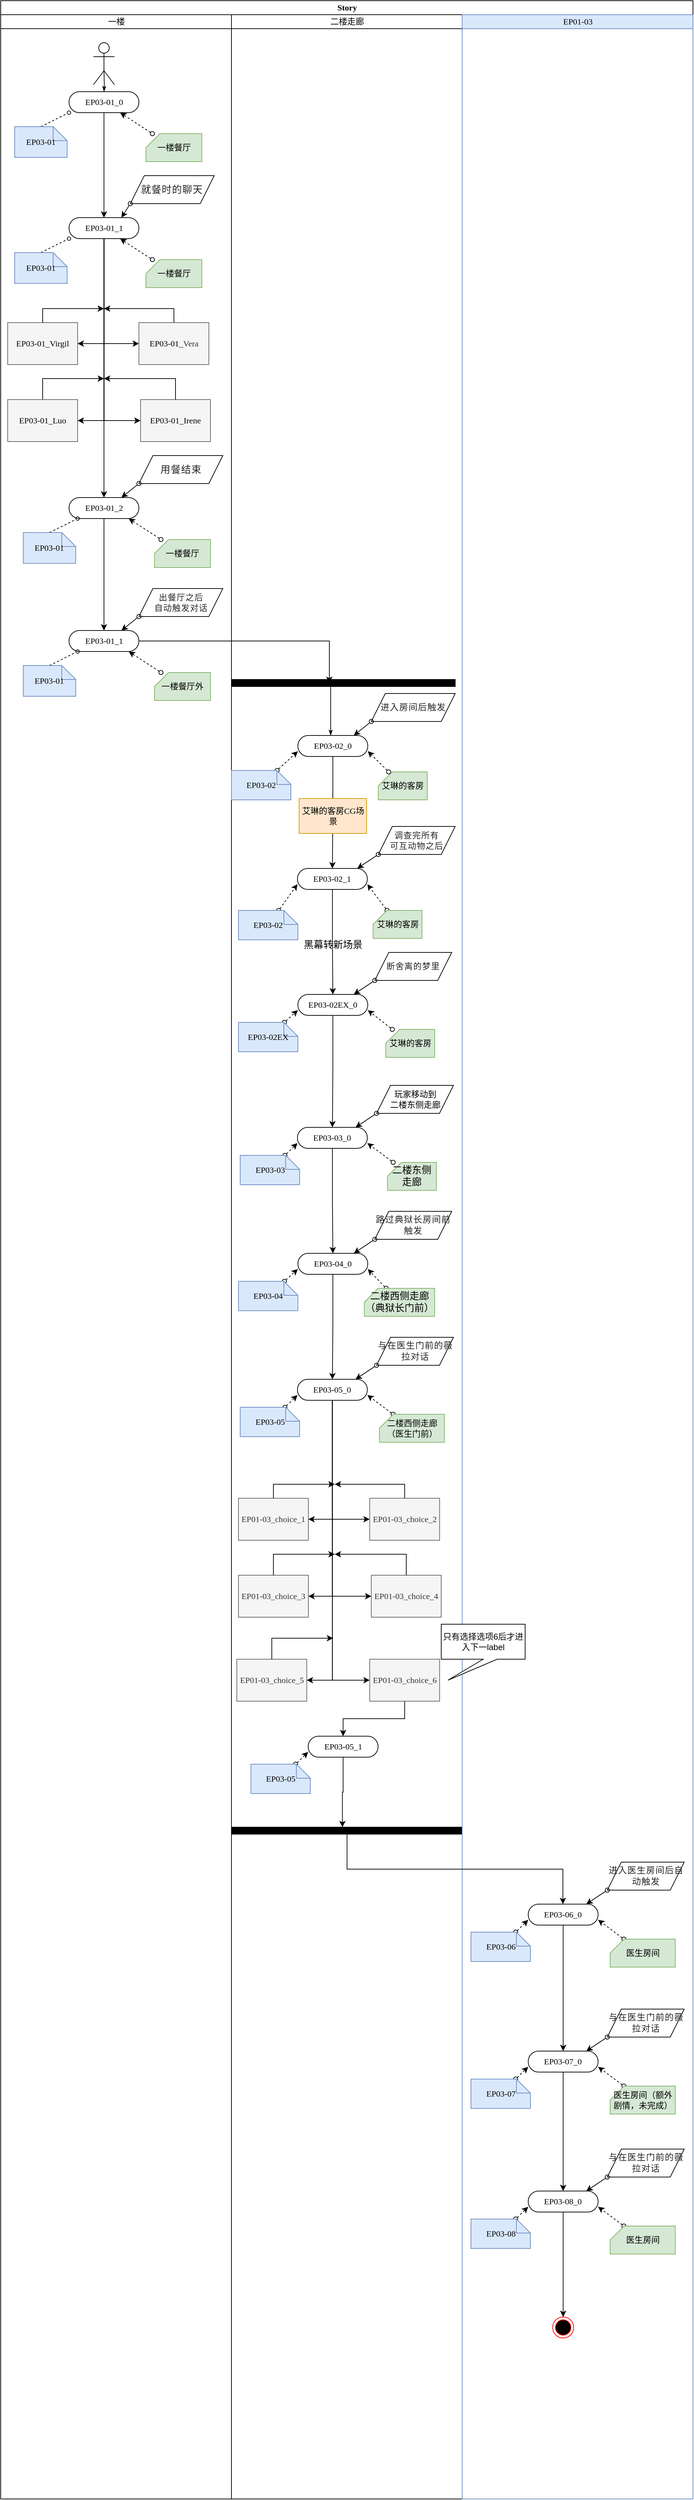 <mxfile version="14.4.9" type="github">
  <diagram id="_a_BNXXkeJS8dzdbOXy6" name="Page-1">
    <mxGraphModel dx="1038" dy="1717" grid="1" gridSize="10" guides="1" tooltips="1" connect="1" arrows="1" fold="1" page="1" pageScale="1" pageWidth="827" pageHeight="1169" math="0" shadow="0">
      <root>
        <mxCell id="0" />
        <mxCell id="1" parent="0" />
        <mxCell id="cG7CtrtehDWe-CAibIM2-1" value="Story" style="swimlane;html=1;childLayout=stackLayout;startSize=20;rounded=0;shadow=0;comic=0;labelBackgroundColor=none;strokeWidth=1;fontFamily=Verdana;fontSize=12;align=center;" parent="1" vertex="1">
          <mxGeometry x="30" y="-1080" width="990" height="3570" as="geometry" />
        </mxCell>
        <mxCell id="cG7CtrtehDWe-CAibIM2-2" value="&lt;font face=&quot;verdana&quot;&gt;&lt;span style=&quot;font-weight: 400&quot;&gt;一楼&lt;/span&gt;&lt;/font&gt;" style="swimlane;html=1;startSize=20;" parent="cG7CtrtehDWe-CAibIM2-1" vertex="1">
          <mxGeometry y="20" width="330" height="3550" as="geometry" />
        </mxCell>
        <mxCell id="atGmChDZDV53QYnKsW6I-38" style="edgeStyle=orthogonalEdgeStyle;rounded=0;orthogonalLoop=1;jettySize=auto;html=1;" edge="1" parent="cG7CtrtehDWe-CAibIM2-2" source="cG7CtrtehDWe-CAibIM2-3" target="atGmChDZDV53QYnKsW6I-32">
          <mxGeometry relative="1" as="geometry" />
        </mxCell>
        <mxCell id="cG7CtrtehDWe-CAibIM2-3" value="EP03-01_0" style="rounded=1;whiteSpace=wrap;html=1;shadow=0;comic=0;labelBackgroundColor=none;strokeWidth=1;fontFamily=Verdana;fontSize=12;align=center;arcSize=50;" parent="cG7CtrtehDWe-CAibIM2-2" vertex="1">
          <mxGeometry x="97.69" y="110" width="100" height="30" as="geometry" />
        </mxCell>
        <mxCell id="cG7CtrtehDWe-CAibIM2-4" style="edgeStyle=none;rounded=0;html=1;dashed=1;labelBackgroundColor=none;startArrow=none;startFill=0;startSize=5;endArrow=oval;endFill=0;endSize=5;jettySize=auto;orthogonalLoop=1;strokeWidth=1;fontFamily=Verdana;fontSize=12;entryX=0;entryY=1;entryDx=0;entryDy=0;exitX=0.5;exitY=0;exitDx=0;exitDy=0;exitPerimeter=0;" parent="cG7CtrtehDWe-CAibIM2-2" source="cG7CtrtehDWe-CAibIM2-6" target="cG7CtrtehDWe-CAibIM2-3" edge="1">
          <mxGeometry relative="1" as="geometry">
            <mxPoint x="217.69" y="267.878" as="sourcePoint" />
            <mxPoint x="180.645" y="248" as="targetPoint" />
          </mxGeometry>
        </mxCell>
        <mxCell id="cG7CtrtehDWe-CAibIM2-5" style="edgeStyle=orthogonalEdgeStyle;rounded=0;html=1;labelBackgroundColor=none;startArrow=none;startFill=0;startSize=5;endArrow=classicThin;endFill=1;endSize=5;jettySize=auto;orthogonalLoop=1;strokeWidth=1;fontFamily=Verdana;fontSize=12" parent="cG7CtrtehDWe-CAibIM2-2" target="cG7CtrtehDWe-CAibIM2-3" edge="1">
          <mxGeometry relative="1" as="geometry">
            <mxPoint x="147.69" y="80" as="sourcePoint" />
          </mxGeometry>
        </mxCell>
        <mxCell id="cG7CtrtehDWe-CAibIM2-6" value="EP03-01" style="shape=note;whiteSpace=wrap;html=1;rounded=0;shadow=0;comic=0;labelBackgroundColor=none;strokeWidth=1;fontFamily=Verdana;fontSize=12;align=center;size=20;fillColor=#dae8fc;strokeColor=#6c8ebf;" parent="cG7CtrtehDWe-CAibIM2-2" vertex="1">
          <mxGeometry x="20" y="160" width="75" height="44" as="geometry" />
        </mxCell>
        <mxCell id="cG7CtrtehDWe-CAibIM2-7" value="" style="shape=umlActor;verticalLabelPosition=bottom;verticalAlign=top;html=1;outlineConnect=0;" parent="cG7CtrtehDWe-CAibIM2-2" vertex="1">
          <mxGeometry x="132.69" y="40" width="30" height="60" as="geometry" />
        </mxCell>
        <mxCell id="cG7CtrtehDWe-CAibIM2-8" style="edgeStyle=none;rounded=0;orthogonalLoop=1;jettySize=auto;html=1;dashed=1;startArrow=oval;startFill=0;" parent="cG7CtrtehDWe-CAibIM2-2" source="cG7CtrtehDWe-CAibIM2-9" target="cG7CtrtehDWe-CAibIM2-3" edge="1">
          <mxGeometry relative="1" as="geometry" />
        </mxCell>
        <mxCell id="cG7CtrtehDWe-CAibIM2-9" value="一楼餐厅" style="shape=card;whiteSpace=wrap;html=1;size=20;fillColor=#d5e8d4;strokeColor=#82b366;" parent="cG7CtrtehDWe-CAibIM2-2" vertex="1">
          <mxGeometry x="207.69" y="170" width="80" height="40" as="geometry" />
        </mxCell>
        <mxCell id="cG7CtrtehDWe-CAibIM2-11" value="&lt;span style=&quot;color: rgb(38 , 38 , 38) ; font-size: 14px ; letter-spacing: 0.733px&quot;&gt;用餐结束&lt;/span&gt;&lt;br&gt;&lt;p style=&quot;margin: 0cm ; line-height: 18.0pt&quot;&gt;&lt;span lang=&quot;EN-US&quot; style=&quot;font-size: 10.5pt ; color: #262626 ; letter-spacing: 0.55pt&quot;&gt;&lt;/span&gt;&lt;/p&gt;" style="shape=parallelogram;perimeter=parallelogramPerimeter;whiteSpace=wrap;html=1;fixedSize=1;" parent="cG7CtrtehDWe-CAibIM2-2" vertex="1">
          <mxGeometry x="197.69" y="630" width="120" height="40" as="geometry" />
        </mxCell>
        <mxCell id="atGmChDZDV53QYnKsW6I-44" style="edgeStyle=orthogonalEdgeStyle;rounded=0;orthogonalLoop=1;jettySize=auto;html=1;" edge="1" parent="cG7CtrtehDWe-CAibIM2-2" source="atGmChDZDV53QYnKsW6I-14" target="atGmChDZDV53QYnKsW6I-25">
          <mxGeometry relative="1" as="geometry" />
        </mxCell>
        <mxCell id="atGmChDZDV53QYnKsW6I-14" value="EP03-01_2" style="rounded=1;whiteSpace=wrap;html=1;shadow=0;comic=0;labelBackgroundColor=none;strokeWidth=1;fontFamily=Verdana;fontSize=12;align=center;arcSize=50;" vertex="1" parent="cG7CtrtehDWe-CAibIM2-2">
          <mxGeometry x="97.69" y="690" width="100" height="30" as="geometry" />
        </mxCell>
        <mxCell id="atGmChDZDV53QYnKsW6I-16" style="edgeStyle=none;rounded=0;orthogonalLoop=1;jettySize=auto;html=1;entryX=0.75;entryY=0;entryDx=0;entryDy=0;startArrow=oval;startFill=0;exitX=0;exitY=1;exitDx=0;exitDy=0;" edge="1" parent="cG7CtrtehDWe-CAibIM2-2" source="cG7CtrtehDWe-CAibIM2-11" target="atGmChDZDV53QYnKsW6I-14">
          <mxGeometry relative="1" as="geometry">
            <mxPoint x="506.88" y="350" as="targetPoint" />
            <mxPoint x="533.44" y="330" as="sourcePoint" />
          </mxGeometry>
        </mxCell>
        <mxCell id="atGmChDZDV53QYnKsW6I-17" style="edgeStyle=none;rounded=0;html=1;dashed=1;labelBackgroundColor=none;startArrow=none;startFill=0;startSize=5;endArrow=oval;endFill=0;endSize=5;jettySize=auto;orthogonalLoop=1;strokeWidth=1;fontFamily=Verdana;fontSize=12;entryX=0;entryY=1;entryDx=0;entryDy=0;exitX=0.5;exitY=0;exitDx=0;exitDy=0;exitPerimeter=0;" edge="1" parent="cG7CtrtehDWe-CAibIM2-2" source="atGmChDZDV53QYnKsW6I-18">
          <mxGeometry relative="1" as="geometry">
            <mxPoint x="200" y="1907.878" as="sourcePoint" />
            <mxPoint x="110.0" y="720" as="targetPoint" />
          </mxGeometry>
        </mxCell>
        <mxCell id="atGmChDZDV53QYnKsW6I-18" value="EP03-01" style="shape=note;whiteSpace=wrap;html=1;rounded=0;shadow=0;comic=0;labelBackgroundColor=none;strokeWidth=1;fontFamily=Verdana;fontSize=12;align=center;size=20;fillColor=#dae8fc;strokeColor=#6c8ebf;" vertex="1" parent="cG7CtrtehDWe-CAibIM2-2">
          <mxGeometry x="32.31" y="740" width="75" height="44" as="geometry" />
        </mxCell>
        <mxCell id="atGmChDZDV53QYnKsW6I-19" style="edgeStyle=none;rounded=0;orthogonalLoop=1;jettySize=auto;html=1;dashed=1;startArrow=oval;startFill=0;" edge="1" parent="cG7CtrtehDWe-CAibIM2-2" source="atGmChDZDV53QYnKsW6I-20">
          <mxGeometry relative="1" as="geometry">
            <mxPoint x="183.077" y="720" as="targetPoint" />
          </mxGeometry>
        </mxCell>
        <mxCell id="atGmChDZDV53QYnKsW6I-20" value="一楼餐厅" style="shape=card;whiteSpace=wrap;html=1;size=20;fillColor=#d5e8d4;strokeColor=#82b366;" vertex="1" parent="cG7CtrtehDWe-CAibIM2-2">
          <mxGeometry x="220" y="750" width="80" height="40" as="geometry" />
        </mxCell>
        <mxCell id="atGmChDZDV53QYnKsW6I-24" value="&lt;span style=&quot;color: rgb(38 , 38 , 38) ; letter-spacing: 0.55pt&quot;&gt;&lt;font style=&quot;font-size: 12px&quot;&gt;出餐厅之后&lt;br&gt;自动触发对话&lt;/font&gt;&lt;/span&gt;&lt;p style=&quot;margin: 0cm ; line-height: 18.0pt&quot;&gt;&lt;span lang=&quot;EN-US&quot; style=&quot;font-size: 10.5pt ; color: #262626 ; letter-spacing: 0.55pt&quot;&gt;&lt;/span&gt;&lt;/p&gt;" style="shape=parallelogram;perimeter=parallelogramPerimeter;whiteSpace=wrap;html=1;fixedSize=1;" vertex="1" parent="cG7CtrtehDWe-CAibIM2-2">
          <mxGeometry x="197.69" y="820" width="120" height="40" as="geometry" />
        </mxCell>
        <mxCell id="atGmChDZDV53QYnKsW6I-25" value="EP03-01_1" style="rounded=1;whiteSpace=wrap;html=1;shadow=0;comic=0;labelBackgroundColor=none;strokeWidth=1;fontFamily=Verdana;fontSize=12;align=center;arcSize=50;" vertex="1" parent="cG7CtrtehDWe-CAibIM2-2">
          <mxGeometry x="97.69" y="880" width="100" height="30" as="geometry" />
        </mxCell>
        <mxCell id="atGmChDZDV53QYnKsW6I-26" style="edgeStyle=none;rounded=0;orthogonalLoop=1;jettySize=auto;html=1;entryX=0.75;entryY=0;entryDx=0;entryDy=0;startArrow=oval;startFill=0;exitX=0;exitY=1;exitDx=0;exitDy=0;" edge="1" parent="cG7CtrtehDWe-CAibIM2-2" source="atGmChDZDV53QYnKsW6I-24" target="atGmChDZDV53QYnKsW6I-25">
          <mxGeometry relative="1" as="geometry">
            <mxPoint x="476.88" y="1600" as="targetPoint" />
            <mxPoint x="503.44" y="1580" as="sourcePoint" />
          </mxGeometry>
        </mxCell>
        <mxCell id="atGmChDZDV53QYnKsW6I-27" style="edgeStyle=none;rounded=0;html=1;dashed=1;labelBackgroundColor=none;startArrow=none;startFill=0;startSize=5;endArrow=oval;endFill=0;endSize=5;jettySize=auto;orthogonalLoop=1;strokeWidth=1;fontFamily=Verdana;fontSize=12;entryX=0;entryY=1;entryDx=0;entryDy=0;exitX=0.5;exitY=0;exitDx=0;exitDy=0;exitPerimeter=0;" edge="1" parent="cG7CtrtehDWe-CAibIM2-2" source="atGmChDZDV53QYnKsW6I-28">
          <mxGeometry relative="1" as="geometry">
            <mxPoint x="170" y="3157.878" as="sourcePoint" />
            <mxPoint x="110" y="910" as="targetPoint" />
          </mxGeometry>
        </mxCell>
        <mxCell id="atGmChDZDV53QYnKsW6I-28" value="EP03-01" style="shape=note;whiteSpace=wrap;html=1;rounded=0;shadow=0;comic=0;labelBackgroundColor=none;strokeWidth=1;fontFamily=Verdana;fontSize=12;align=center;size=20;fillColor=#dae8fc;strokeColor=#6c8ebf;" vertex="1" parent="cG7CtrtehDWe-CAibIM2-2">
          <mxGeometry x="32.31" y="930" width="75" height="44" as="geometry" />
        </mxCell>
        <mxCell id="atGmChDZDV53QYnKsW6I-29" style="edgeStyle=none;rounded=0;orthogonalLoop=1;jettySize=auto;html=1;dashed=1;startArrow=oval;startFill=0;" edge="1" parent="cG7CtrtehDWe-CAibIM2-2" source="atGmChDZDV53QYnKsW6I-30">
          <mxGeometry relative="1" as="geometry">
            <mxPoint x="183.077" y="910" as="targetPoint" />
          </mxGeometry>
        </mxCell>
        <mxCell id="atGmChDZDV53QYnKsW6I-30" value="一楼餐厅外" style="shape=card;whiteSpace=wrap;html=1;size=20;fillColor=#d5e8d4;strokeColor=#82b366;" vertex="1" parent="cG7CtrtehDWe-CAibIM2-2">
          <mxGeometry x="220" y="940" width="80" height="40" as="geometry" />
        </mxCell>
        <mxCell id="atGmChDZDV53QYnKsW6I-31" value="&lt;span style=&quot;color: rgb(38 , 38 , 38) ; font-size: 14px ; letter-spacing: 0.733px&quot;&gt;就餐时的聊天&lt;/span&gt;&lt;br&gt;&lt;p style=&quot;margin: 0cm ; line-height: 18.0pt&quot;&gt;&lt;span lang=&quot;EN-US&quot; style=&quot;font-size: 10.5pt ; color: #262626 ; letter-spacing: 0.55pt&quot;&gt;&lt;/span&gt;&lt;/p&gt;" style="shape=parallelogram;perimeter=parallelogramPerimeter;whiteSpace=wrap;html=1;fixedSize=1;" vertex="1" parent="cG7CtrtehDWe-CAibIM2-2">
          <mxGeometry x="185.38" y="230" width="120" height="40" as="geometry" />
        </mxCell>
        <mxCell id="atGmChDZDV53QYnKsW6I-39" style="edgeStyle=orthogonalEdgeStyle;rounded=0;orthogonalLoop=1;jettySize=auto;html=1;entryX=0.5;entryY=0;entryDx=0;entryDy=0;" edge="1" parent="cG7CtrtehDWe-CAibIM2-2" source="atGmChDZDV53QYnKsW6I-32" target="atGmChDZDV53QYnKsW6I-14">
          <mxGeometry relative="1" as="geometry" />
        </mxCell>
        <mxCell id="atGmChDZDV53QYnKsW6I-40" style="edgeStyle=orthogonalEdgeStyle;rounded=0;orthogonalLoop=1;jettySize=auto;html=1;entryX=1;entryY=0.5;entryDx=0;entryDy=0;" edge="1" parent="cG7CtrtehDWe-CAibIM2-2" source="atGmChDZDV53QYnKsW6I-32" target="atGmChDZDV53QYnKsW6I-1">
          <mxGeometry relative="1" as="geometry" />
        </mxCell>
        <mxCell id="atGmChDZDV53QYnKsW6I-41" style="edgeStyle=orthogonalEdgeStyle;rounded=0;orthogonalLoop=1;jettySize=auto;html=1;entryX=0;entryY=0.5;entryDx=0;entryDy=0;" edge="1" parent="cG7CtrtehDWe-CAibIM2-2" source="atGmChDZDV53QYnKsW6I-32" target="atGmChDZDV53QYnKsW6I-2">
          <mxGeometry relative="1" as="geometry" />
        </mxCell>
        <mxCell id="atGmChDZDV53QYnKsW6I-42" style="edgeStyle=orthogonalEdgeStyle;rounded=0;orthogonalLoop=1;jettySize=auto;html=1;entryX=0;entryY=0.5;entryDx=0;entryDy=0;" edge="1" parent="cG7CtrtehDWe-CAibIM2-2" source="atGmChDZDV53QYnKsW6I-32" target="atGmChDZDV53QYnKsW6I-3">
          <mxGeometry relative="1" as="geometry">
            <Array as="points">
              <mxPoint x="148" y="580" />
            </Array>
          </mxGeometry>
        </mxCell>
        <mxCell id="atGmChDZDV53QYnKsW6I-32" value="EP03-01_1" style="rounded=1;whiteSpace=wrap;html=1;shadow=0;comic=0;labelBackgroundColor=none;strokeWidth=1;fontFamily=Verdana;fontSize=12;align=center;arcSize=50;" vertex="1" parent="cG7CtrtehDWe-CAibIM2-2">
          <mxGeometry x="97.69" y="290" width="100" height="30" as="geometry" />
        </mxCell>
        <mxCell id="atGmChDZDV53QYnKsW6I-33" style="edgeStyle=none;rounded=0;orthogonalLoop=1;jettySize=auto;html=1;entryX=0.75;entryY=0;entryDx=0;entryDy=0;startArrow=oval;startFill=0;exitX=0;exitY=1;exitDx=0;exitDy=0;" edge="1" parent="cG7CtrtehDWe-CAibIM2-2" source="atGmChDZDV53QYnKsW6I-31" target="atGmChDZDV53QYnKsW6I-32">
          <mxGeometry relative="1" as="geometry">
            <mxPoint x="434.57" y="2070" as="targetPoint" />
            <mxPoint x="461.13" y="2050" as="sourcePoint" />
          </mxGeometry>
        </mxCell>
        <mxCell id="atGmChDZDV53QYnKsW6I-34" style="edgeStyle=none;rounded=0;html=1;dashed=1;labelBackgroundColor=none;startArrow=none;startFill=0;startSize=5;endArrow=oval;endFill=0;endSize=5;jettySize=auto;orthogonalLoop=1;strokeWidth=1;fontFamily=Verdana;fontSize=12;entryX=0;entryY=1;entryDx=0;entryDy=0;exitX=0.5;exitY=0;exitDx=0;exitDy=0;exitPerimeter=0;" edge="1" parent="cG7CtrtehDWe-CAibIM2-2" source="atGmChDZDV53QYnKsW6I-35">
          <mxGeometry relative="1" as="geometry">
            <mxPoint x="127.69" y="3627.878" as="sourcePoint" />
            <mxPoint x="97.69" y="320" as="targetPoint" />
          </mxGeometry>
        </mxCell>
        <mxCell id="atGmChDZDV53QYnKsW6I-35" value="EP03-01" style="shape=note;whiteSpace=wrap;html=1;rounded=0;shadow=0;comic=0;labelBackgroundColor=none;strokeWidth=1;fontFamily=Verdana;fontSize=12;align=center;size=20;fillColor=#dae8fc;strokeColor=#6c8ebf;" vertex="1" parent="cG7CtrtehDWe-CAibIM2-2">
          <mxGeometry x="20" y="340" width="75" height="44" as="geometry" />
        </mxCell>
        <mxCell id="atGmChDZDV53QYnKsW6I-36" style="edgeStyle=none;rounded=0;orthogonalLoop=1;jettySize=auto;html=1;dashed=1;startArrow=oval;startFill=0;" edge="1" parent="cG7CtrtehDWe-CAibIM2-2" source="atGmChDZDV53QYnKsW6I-37">
          <mxGeometry relative="1" as="geometry">
            <mxPoint x="170.767" y="320" as="targetPoint" />
          </mxGeometry>
        </mxCell>
        <mxCell id="atGmChDZDV53QYnKsW6I-37" value="一楼餐厅" style="shape=card;whiteSpace=wrap;html=1;size=20;fillColor=#d5e8d4;strokeColor=#82b366;" vertex="1" parent="cG7CtrtehDWe-CAibIM2-2">
          <mxGeometry x="207.69" y="350" width="80" height="40" as="geometry" />
        </mxCell>
        <mxCell id="atGmChDZDV53QYnKsW6I-1" value="&lt;span style=&quot;color: rgb(0 , 0 , 0) ; font-family: &amp;#34;verdana&amp;#34;&quot;&gt;EP03-01_Virgil&lt;/span&gt;" style="whiteSpace=wrap;html=1;align=center;verticalAlign=middle;treeFolding=1;treeMoving=1;fillColor=#f5f5f5;strokeColor=#666666;fontColor=#333333;" vertex="1" collapsed="1" parent="cG7CtrtehDWe-CAibIM2-2">
          <mxGeometry x="10" y="440" width="100" height="60" as="geometry" />
        </mxCell>
        <mxCell id="atGmChDZDV53QYnKsW6I-6" style="edgeStyle=orthogonalEdgeStyle;rounded=0;orthogonalLoop=1;jettySize=auto;html=1;" edge="1" parent="cG7CtrtehDWe-CAibIM2-2" source="atGmChDZDV53QYnKsW6I-2">
          <mxGeometry relative="1" as="geometry">
            <mxPoint x="147.69" y="420" as="targetPoint" />
            <Array as="points">
              <mxPoint x="247.69" y="420" />
              <mxPoint x="187.69" y="420" />
            </Array>
          </mxGeometry>
        </mxCell>
        <mxCell id="atGmChDZDV53QYnKsW6I-5" style="edgeStyle=orthogonalEdgeStyle;rounded=0;orthogonalLoop=1;jettySize=auto;html=1;" edge="1" parent="cG7CtrtehDWe-CAibIM2-2" source="atGmChDZDV53QYnKsW6I-1">
          <mxGeometry relative="1" as="geometry">
            <mxPoint x="147.69" y="420" as="targetPoint" />
            <Array as="points">
              <mxPoint x="59.69" y="420" />
            </Array>
          </mxGeometry>
        </mxCell>
        <mxCell id="atGmChDZDV53QYnKsW6I-2" value="&lt;span style=&quot;color: rgb(0 , 0 , 0) ; font-family: &amp;#34;verdana&amp;#34;&quot;&gt;EP03-01_&lt;/span&gt;&lt;font face=&quot;verdana&quot;&gt;Vera&lt;/font&gt;" style="whiteSpace=wrap;html=1;align=center;verticalAlign=middle;treeFolding=1;treeMoving=1;fillColor=#f5f5f5;strokeColor=#666666;fontColor=#333333;" vertex="1" collapsed="1" parent="cG7CtrtehDWe-CAibIM2-2">
          <mxGeometry x="197.69" y="440" width="100" height="60" as="geometry" />
        </mxCell>
        <mxCell id="atGmChDZDV53QYnKsW6I-3" value="&lt;div&gt;&lt;span style=&quot;color: rgb(0 , 0 , 0) ; font-family: &amp;#34;verdana&amp;#34;&quot;&gt;EP03-01_Irene&lt;/span&gt;&lt;/div&gt;" style="whiteSpace=wrap;html=1;align=center;verticalAlign=middle;treeFolding=1;treeMoving=1;fillColor=#f5f5f5;strokeColor=#666666;fontColor=#333333;" vertex="1" parent="cG7CtrtehDWe-CAibIM2-2">
          <mxGeometry x="200" y="550" width="100" height="60" as="geometry" />
        </mxCell>
        <mxCell id="atGmChDZDV53QYnKsW6I-8" style="edgeStyle=orthogonalEdgeStyle;rounded=0;orthogonalLoop=1;jettySize=auto;html=1;strokeColor=#000000;" edge="1" parent="cG7CtrtehDWe-CAibIM2-2" source="atGmChDZDV53QYnKsW6I-3">
          <mxGeometry relative="1" as="geometry">
            <mxPoint x="147.69" y="520" as="targetPoint" />
            <Array as="points">
              <mxPoint x="249.69" y="520" />
            </Array>
          </mxGeometry>
        </mxCell>
        <mxCell id="atGmChDZDV53QYnKsW6I-7" style="edgeStyle=orthogonalEdgeStyle;rounded=0;orthogonalLoop=1;jettySize=auto;html=1;strokeColor=#000000;" edge="1" parent="cG7CtrtehDWe-CAibIM2-2" source="atGmChDZDV53QYnKsW6I-4">
          <mxGeometry relative="1" as="geometry">
            <mxPoint x="147.69" y="520" as="targetPoint" />
            <Array as="points">
              <mxPoint x="59.69" y="520" />
              <mxPoint x="147.69" y="520" />
            </Array>
          </mxGeometry>
        </mxCell>
        <mxCell id="atGmChDZDV53QYnKsW6I-4" value="&lt;span style=&quot;color: rgb(0 , 0 , 0) ; font-family: &amp;#34;verdana&amp;#34;&quot;&gt;EP03-01_Luo&lt;/span&gt;" style="whiteSpace=wrap;html=1;align=center;verticalAlign=middle;treeFolding=1;treeMoving=1;fillColor=#f5f5f5;strokeColor=#666666;fontColor=#333333;" vertex="1" parent="cG7CtrtehDWe-CAibIM2-2">
          <mxGeometry x="10" y="550" width="100" height="60" as="geometry" />
        </mxCell>
        <mxCell id="atGmChDZDV53QYnKsW6I-43" style="edgeStyle=orthogonalEdgeStyle;rounded=0;orthogonalLoop=1;jettySize=auto;html=1;entryX=1;entryY=0.5;entryDx=0;entryDy=0;exitX=0.5;exitY=1;exitDx=0;exitDy=0;" edge="1" parent="cG7CtrtehDWe-CAibIM2-2" source="atGmChDZDV53QYnKsW6I-32" target="atGmChDZDV53QYnKsW6I-4">
          <mxGeometry relative="1" as="geometry">
            <mxPoint x="157.7" y="330" as="sourcePoint" />
            <mxPoint x="210" y="590" as="targetPoint" />
            <Array as="points">
              <mxPoint x="148" y="580" />
            </Array>
          </mxGeometry>
        </mxCell>
        <mxCell id="cG7CtrtehDWe-CAibIM2-13" value="&lt;span style=&quot;font-family: &amp;#34;verdana&amp;#34; ; font-weight: 400&quot;&gt;二楼走廊&lt;/span&gt;" style="swimlane;html=1;startSize=20;" parent="cG7CtrtehDWe-CAibIM2-1" vertex="1">
          <mxGeometry x="330" y="20" width="330" height="3550" as="geometry" />
        </mxCell>
        <mxCell id="cG7CtrtehDWe-CAibIM2-14" value="" style="whiteSpace=wrap;html=1;rounded=0;shadow=0;comic=0;labelBackgroundColor=none;strokeWidth=1;fillColor=#000000;fontFamily=Verdana;fontSize=12;align=center;rotation=0;" parent="cG7CtrtehDWe-CAibIM2-13" vertex="1">
          <mxGeometry y="950" width="320" height="10" as="geometry" />
        </mxCell>
        <mxCell id="cG7CtrtehDWe-CAibIM2-17" style="edgeStyle=orthogonalEdgeStyle;rounded=0;html=1;exitX=0.25;exitY=1;entryX=0.5;entryY=0;labelBackgroundColor=none;startArrow=none;startFill=0;startSize=5;endArrow=classicThin;endFill=1;endSize=5;jettySize=auto;orthogonalLoop=1;strokeWidth=1;fontFamily=Verdana;fontSize=12" parent="cG7CtrtehDWe-CAibIM2-13" source="cG7CtrtehDWe-CAibIM2-14" edge="1">
          <mxGeometry relative="1" as="geometry">
            <Array as="points">
              <mxPoint x="142" y="960" />
            </Array>
            <mxPoint x="141.88" y="1030" as="targetPoint" />
          </mxGeometry>
        </mxCell>
        <mxCell id="cG7CtrtehDWe-CAibIM2-22" value="" style="whiteSpace=wrap;html=1;rounded=0;shadow=0;comic=0;labelBackgroundColor=none;strokeWidth=1;fillColor=#000000;fontFamily=Verdana;fontSize=12;align=center;rotation=0;" parent="cG7CtrtehDWe-CAibIM2-13" vertex="1">
          <mxGeometry x="0.62" y="2590" width="329.38" height="10" as="geometry" />
        </mxCell>
        <mxCell id="atGmChDZDV53QYnKsW6I-47" value="EP03-02_0" style="rounded=1;whiteSpace=wrap;html=1;shadow=0;comic=0;labelBackgroundColor=none;strokeWidth=1;fontFamily=Verdana;fontSize=12;align=center;arcSize=50;" vertex="1" parent="cG7CtrtehDWe-CAibIM2-13">
          <mxGeometry x="95" y="1030" width="100" height="30" as="geometry" />
        </mxCell>
        <mxCell id="atGmChDZDV53QYnKsW6I-48" style="edgeStyle=none;rounded=0;orthogonalLoop=1;jettySize=auto;html=1;entryX=1;entryY=0.75;entryDx=0;entryDy=0;dashed=1;startArrow=oval;startFill=0;" edge="1" parent="cG7CtrtehDWe-CAibIM2-13" source="atGmChDZDV53QYnKsW6I-49" target="atGmChDZDV53QYnKsW6I-47">
          <mxGeometry relative="1" as="geometry" />
        </mxCell>
        <mxCell id="atGmChDZDV53QYnKsW6I-49" value="艾琳的客房" style="shape=card;whiteSpace=wrap;html=1;size=20;fillColor=#d5e8d4;strokeColor=#82b366;" vertex="1" parent="cG7CtrtehDWe-CAibIM2-13">
          <mxGeometry x="210" y="1082" width="70" height="40" as="geometry" />
        </mxCell>
        <mxCell id="atGmChDZDV53QYnKsW6I-50" style="edgeStyle=none;rounded=0;orthogonalLoop=1;jettySize=auto;html=1;entryX=0;entryY=0.75;entryDx=0;entryDy=0;dashed=1;startArrow=oval;startFill=0;" edge="1" parent="cG7CtrtehDWe-CAibIM2-13" source="atGmChDZDV53QYnKsW6I-51" target="atGmChDZDV53QYnKsW6I-47">
          <mxGeometry relative="1" as="geometry" />
        </mxCell>
        <mxCell id="atGmChDZDV53QYnKsW6I-51" value="EP03-02" style="shape=note;whiteSpace=wrap;html=1;rounded=0;shadow=0;comic=0;labelBackgroundColor=none;strokeWidth=1;fontFamily=Verdana;fontSize=12;align=center;size=20;fillColor=#dae8fc;strokeColor=#6c8ebf;" vertex="1" parent="cG7CtrtehDWe-CAibIM2-13">
          <mxGeometry y="1080" width="85" height="42" as="geometry" />
        </mxCell>
        <mxCell id="atGmChDZDV53QYnKsW6I-53" value="EP03-02_1" style="rounded=1;whiteSpace=wrap;html=1;shadow=0;comic=0;labelBackgroundColor=none;strokeWidth=1;fontFamily=Verdana;fontSize=12;align=center;arcSize=50;" vertex="1" parent="cG7CtrtehDWe-CAibIM2-13">
          <mxGeometry x="94.38" y="1220" width="100" height="30" as="geometry" />
        </mxCell>
        <mxCell id="atGmChDZDV53QYnKsW6I-46" style="edgeStyle=orthogonalEdgeStyle;rounded=0;orthogonalLoop=1;jettySize=auto;html=1;entryX=0.5;entryY=0;entryDx=0;entryDy=0;strokeColor=#000000;" edge="1" parent="cG7CtrtehDWe-CAibIM2-13" source="atGmChDZDV53QYnKsW6I-47" target="atGmChDZDV53QYnKsW6I-53">
          <mxGeometry relative="1" as="geometry" />
        </mxCell>
        <mxCell id="atGmChDZDV53QYnKsW6I-54" style="edgeStyle=none;rounded=0;orthogonalLoop=1;jettySize=auto;html=1;entryX=1;entryY=0.75;entryDx=0;entryDy=0;dashed=1;startArrow=oval;startFill=0;" edge="1" parent="cG7CtrtehDWe-CAibIM2-13" source="atGmChDZDV53QYnKsW6I-55" target="atGmChDZDV53QYnKsW6I-53">
          <mxGeometry relative="1" as="geometry" />
        </mxCell>
        <mxCell id="atGmChDZDV53QYnKsW6I-55" value="艾琳的客房" style="shape=card;whiteSpace=wrap;html=1;size=20;fillColor=#d5e8d4;strokeColor=#82b366;" vertex="1" parent="cG7CtrtehDWe-CAibIM2-13">
          <mxGeometry x="202.5" y="1280" width="70" height="40" as="geometry" />
        </mxCell>
        <mxCell id="atGmChDZDV53QYnKsW6I-56" style="edgeStyle=none;rounded=0;orthogonalLoop=1;jettySize=auto;html=1;entryX=0;entryY=0.75;entryDx=0;entryDy=0;dashed=1;startArrow=oval;startFill=0;" edge="1" parent="cG7CtrtehDWe-CAibIM2-13" source="atGmChDZDV53QYnKsW6I-57" target="atGmChDZDV53QYnKsW6I-53">
          <mxGeometry relative="1" as="geometry" />
        </mxCell>
        <mxCell id="atGmChDZDV53QYnKsW6I-57" value="EP03-02" style="shape=note;whiteSpace=wrap;html=1;rounded=0;shadow=0;comic=0;labelBackgroundColor=none;strokeWidth=1;fontFamily=Verdana;fontSize=12;align=center;size=20;fillColor=#dae8fc;strokeColor=#6c8ebf;" vertex="1" parent="cG7CtrtehDWe-CAibIM2-13">
          <mxGeometry x="10" y="1280" width="85" height="42" as="geometry" />
        </mxCell>
        <mxCell id="atGmChDZDV53QYnKsW6I-59" value="艾琳的客房CG场景" style="rounded=0;whiteSpace=wrap;html=1;shadow=0;comic=0;labelBackgroundColor=none;strokeWidth=1;fontFamily=Verdana;fontSize=12;align=center;arcSize=50;fillColor=#ffe6cc;strokeColor=#d79b00;" vertex="1" parent="cG7CtrtehDWe-CAibIM2-13">
          <mxGeometry x="96.75" y="1120" width="96.5" height="50" as="geometry" />
        </mxCell>
        <mxCell id="atGmChDZDV53QYnKsW6I-60" value="&lt;span style=&quot;color: rgb(38 , 38 , 38) ; font-family: &amp;#34;verdana&amp;#34; ; letter-spacing: 0.733px&quot;&gt;&lt;font style=&quot;font-size: 12px&quot;&gt;调查完所有&lt;br&gt;可互动物之后&lt;/font&gt;&lt;/span&gt;&lt;br&gt;&lt;p style=&quot;margin: 0cm ; line-height: 18.0pt&quot;&gt;&lt;span lang=&quot;EN-US&quot; style=&quot;font-size: 10.5pt ; color: #262626 ; letter-spacing: 0.55pt&quot;&gt;&lt;/span&gt;&lt;/p&gt;" style="shape=parallelogram;perimeter=parallelogramPerimeter;whiteSpace=wrap;html=1;fixedSize=1;" vertex="1" parent="cG7CtrtehDWe-CAibIM2-13">
          <mxGeometry x="210" y="1160" width="110" height="40" as="geometry" />
        </mxCell>
        <mxCell id="atGmChDZDV53QYnKsW6I-61" style="edgeStyle=none;rounded=0;orthogonalLoop=1;jettySize=auto;html=1;entryX=0.75;entryY=0;entryDx=0;entryDy=0;startArrow=oval;startFill=0;exitX=0;exitY=1;exitDx=0;exitDy=0;" edge="1" parent="cG7CtrtehDWe-CAibIM2-13" source="atGmChDZDV53QYnKsW6I-60">
          <mxGeometry relative="1" as="geometry">
            <mxPoint x="180" y="1220" as="targetPoint" />
            <mxPoint x="480.75" y="2980" as="sourcePoint" />
          </mxGeometry>
        </mxCell>
        <mxCell id="atGmChDZDV53QYnKsW6I-62" value="&lt;span style=&quot;color: rgb(38 , 38 , 38) ; font-family: &amp;#34;verdana&amp;#34; ; font-size: 12.667px ; letter-spacing: 0.733px&quot;&gt;进入房间后触发&lt;/span&gt;&lt;br&gt;&lt;p style=&quot;margin: 0cm ; line-height: 18.0pt&quot;&gt;&lt;span lang=&quot;EN-US&quot; style=&quot;font-size: 10.5pt ; color: #262626 ; letter-spacing: 0.55pt&quot;&gt;&lt;/span&gt;&lt;/p&gt;" style="shape=parallelogram;perimeter=parallelogramPerimeter;whiteSpace=wrap;html=1;fixedSize=1;" vertex="1" parent="cG7CtrtehDWe-CAibIM2-13">
          <mxGeometry x="200" y="970" width="120" height="40" as="geometry" />
        </mxCell>
        <mxCell id="atGmChDZDV53QYnKsW6I-63" style="edgeStyle=none;rounded=0;orthogonalLoop=1;jettySize=auto;html=1;entryX=0.75;entryY=0;entryDx=0;entryDy=0;startArrow=oval;startFill=0;exitX=0;exitY=1;exitDx=0;exitDy=0;" edge="1" parent="cG7CtrtehDWe-CAibIM2-13" source="atGmChDZDV53QYnKsW6I-62">
          <mxGeometry relative="1" as="geometry">
            <mxPoint x="175" y="1030" as="targetPoint" />
            <mxPoint x="115.75" y="3850" as="sourcePoint" />
          </mxGeometry>
        </mxCell>
        <mxCell id="atGmChDZDV53QYnKsW6I-85" style="edgeStyle=orthogonalEdgeStyle;rounded=0;orthogonalLoop=1;jettySize=auto;html=1;" edge="1" parent="cG7CtrtehDWe-CAibIM2-13" source="atGmChDZDV53QYnKsW6I-66" target="atGmChDZDV53QYnKsW6I-78">
          <mxGeometry relative="1" as="geometry" />
        </mxCell>
        <mxCell id="atGmChDZDV53QYnKsW6I-66" value="EP03-02EX_0" style="rounded=1;whiteSpace=wrap;html=1;shadow=0;comic=0;labelBackgroundColor=none;strokeWidth=1;fontFamily=Verdana;fontSize=12;align=center;arcSize=50;" vertex="1" parent="cG7CtrtehDWe-CAibIM2-13">
          <mxGeometry x="95.0" y="1400" width="100" height="30" as="geometry" />
        </mxCell>
        <mxCell id="atGmChDZDV53QYnKsW6I-67" style="edgeStyle=none;rounded=0;orthogonalLoop=1;jettySize=auto;html=1;entryX=1;entryY=0.75;entryDx=0;entryDy=0;dashed=1;startArrow=oval;startFill=0;" edge="1" parent="cG7CtrtehDWe-CAibIM2-13" source="atGmChDZDV53QYnKsW6I-68" target="atGmChDZDV53QYnKsW6I-66">
          <mxGeometry relative="1" as="geometry" />
        </mxCell>
        <mxCell id="atGmChDZDV53QYnKsW6I-68" value="艾琳的客房" style="shape=card;whiteSpace=wrap;html=1;size=20;fillColor=#d5e8d4;strokeColor=#82b366;" vertex="1" parent="cG7CtrtehDWe-CAibIM2-13">
          <mxGeometry x="220.62" y="1450" width="70" height="40" as="geometry" />
        </mxCell>
        <mxCell id="atGmChDZDV53QYnKsW6I-69" style="edgeStyle=none;rounded=0;orthogonalLoop=1;jettySize=auto;html=1;entryX=0;entryY=0.75;entryDx=0;entryDy=0;dashed=1;startArrow=oval;startFill=0;" edge="1" parent="cG7CtrtehDWe-CAibIM2-13" source="atGmChDZDV53QYnKsW6I-70" target="atGmChDZDV53QYnKsW6I-66">
          <mxGeometry relative="1" as="geometry" />
        </mxCell>
        <mxCell id="atGmChDZDV53QYnKsW6I-70" value="EP03-02EX" style="shape=note;whiteSpace=wrap;html=1;rounded=0;shadow=0;comic=0;labelBackgroundColor=none;strokeWidth=1;fontFamily=Verdana;fontSize=12;align=center;size=20;fillColor=#dae8fc;strokeColor=#6c8ebf;" vertex="1" parent="cG7CtrtehDWe-CAibIM2-13">
          <mxGeometry x="10.0" y="1440" width="85" height="42" as="geometry" />
        </mxCell>
        <mxCell id="atGmChDZDV53QYnKsW6I-74" value="&lt;span style=&quot;font-family: &amp;#34;verdana&amp;#34; ; font-size: 14px&quot;&gt;黑幕转新场景&lt;/span&gt;" style="text;html=1;align=center;verticalAlign=middle;resizable=0;points=[];autosize=1;" vertex="1" parent="cG7CtrtehDWe-CAibIM2-13">
          <mxGeometry x="95" y="1320" width="100" height="20" as="geometry" />
        </mxCell>
        <mxCell id="atGmChDZDV53QYnKsW6I-75" style="edgeStyle=orthogonalEdgeStyle;rounded=0;orthogonalLoop=1;jettySize=auto;html=1;entryX=0.5;entryY=0;entryDx=0;entryDy=0;" edge="1" parent="cG7CtrtehDWe-CAibIM2-13" source="atGmChDZDV53QYnKsW6I-53" target="atGmChDZDV53QYnKsW6I-66">
          <mxGeometry relative="1" as="geometry">
            <mxPoint x="504.38" y="190" as="sourcePoint" />
            <mxPoint x="504.38" y="290" as="targetPoint" />
          </mxGeometry>
        </mxCell>
        <mxCell id="atGmChDZDV53QYnKsW6I-76" value="&lt;font color=&quot;#262626&quot; face=&quot;verdana&quot;&gt;&lt;span style=&quot;letter-spacing: 0.733px&quot;&gt;断舍离的梦里&lt;/span&gt;&lt;/font&gt;&lt;br&gt;&lt;p style=&quot;margin: 0cm ; line-height: 18.0pt&quot;&gt;&lt;span lang=&quot;EN-US&quot; style=&quot;font-size: 10.5pt ; color: #262626 ; letter-spacing: 0.55pt&quot;&gt;&lt;/span&gt;&lt;/p&gt;" style="shape=parallelogram;perimeter=parallelogramPerimeter;whiteSpace=wrap;html=1;fixedSize=1;" vertex="1" parent="cG7CtrtehDWe-CAibIM2-13">
          <mxGeometry x="205" y="1340" width="110" height="40" as="geometry" />
        </mxCell>
        <mxCell id="atGmChDZDV53QYnKsW6I-77" style="edgeStyle=none;rounded=0;orthogonalLoop=1;jettySize=auto;html=1;entryX=0.75;entryY=0;entryDx=0;entryDy=0;startArrow=oval;startFill=0;exitX=0;exitY=1;exitDx=0;exitDy=0;" edge="1" parent="cG7CtrtehDWe-CAibIM2-13" source="atGmChDZDV53QYnKsW6I-76">
          <mxGeometry relative="1" as="geometry">
            <mxPoint x="175" y="1400" as="targetPoint" />
            <mxPoint x="115.75" y="4220" as="sourcePoint" />
          </mxGeometry>
        </mxCell>
        <mxCell id="atGmChDZDV53QYnKsW6I-94" style="edgeStyle=orthogonalEdgeStyle;rounded=0;orthogonalLoop=1;jettySize=auto;html=1;entryX=0.5;entryY=0;entryDx=0;entryDy=0;" edge="1" parent="cG7CtrtehDWe-CAibIM2-13" source="atGmChDZDV53QYnKsW6I-78" target="atGmChDZDV53QYnKsW6I-87">
          <mxGeometry relative="1" as="geometry" />
        </mxCell>
        <mxCell id="atGmChDZDV53QYnKsW6I-78" value="EP03-03_0" style="rounded=1;whiteSpace=wrap;html=1;shadow=0;comic=0;labelBackgroundColor=none;strokeWidth=1;fontFamily=Verdana;fontSize=12;align=center;arcSize=50;" vertex="1" parent="cG7CtrtehDWe-CAibIM2-13">
          <mxGeometry x="94.38" y="1590" width="100" height="30" as="geometry" />
        </mxCell>
        <mxCell id="atGmChDZDV53QYnKsW6I-79" style="edgeStyle=none;rounded=0;orthogonalLoop=1;jettySize=auto;html=1;entryX=1;entryY=0.75;entryDx=0;entryDy=0;dashed=1;startArrow=oval;startFill=0;" edge="1" parent="cG7CtrtehDWe-CAibIM2-13" source="atGmChDZDV53QYnKsW6I-80" target="atGmChDZDV53QYnKsW6I-78">
          <mxGeometry relative="1" as="geometry" />
        </mxCell>
        <mxCell id="atGmChDZDV53QYnKsW6I-80" value="&lt;span style=&quot;font-family: &amp;#34;verdana&amp;#34; ; font-size: 14px&quot;&gt;二楼东侧走廊&lt;/span&gt;" style="shape=card;whiteSpace=wrap;html=1;size=20;fillColor=#d5e8d4;strokeColor=#82b366;" vertex="1" parent="cG7CtrtehDWe-CAibIM2-13">
          <mxGeometry x="223.12" y="1640" width="70" height="40" as="geometry" />
        </mxCell>
        <mxCell id="atGmChDZDV53QYnKsW6I-81" style="edgeStyle=none;rounded=0;orthogonalLoop=1;jettySize=auto;html=1;entryX=0;entryY=0.75;entryDx=0;entryDy=0;dashed=1;startArrow=oval;startFill=0;" edge="1" parent="cG7CtrtehDWe-CAibIM2-13" source="atGmChDZDV53QYnKsW6I-82" target="atGmChDZDV53QYnKsW6I-78">
          <mxGeometry relative="1" as="geometry" />
        </mxCell>
        <mxCell id="atGmChDZDV53QYnKsW6I-82" value="EP03-03" style="shape=note;whiteSpace=wrap;html=1;rounded=0;shadow=0;comic=0;labelBackgroundColor=none;strokeWidth=1;fontFamily=Verdana;fontSize=12;align=center;size=20;fillColor=#dae8fc;strokeColor=#6c8ebf;" vertex="1" parent="cG7CtrtehDWe-CAibIM2-13">
          <mxGeometry x="12.5" y="1630" width="85" height="42" as="geometry" />
        </mxCell>
        <mxCell id="atGmChDZDV53QYnKsW6I-83" value="&lt;span&gt;玩家移动到&lt;/span&gt;&lt;br&gt;&lt;span style=&quot;font-family: &amp;#34;verdana&amp;#34;&quot;&gt;二楼东侧走廊&lt;/span&gt;&lt;br&gt;&lt;p style=&quot;margin: 0cm ; line-height: 18.0pt&quot;&gt;&lt;span lang=&quot;EN-US&quot; style=&quot;font-size: 10.5pt ; color: #262626 ; letter-spacing: 0.55pt&quot;&gt;&lt;/span&gt;&lt;/p&gt;" style="shape=parallelogram;perimeter=parallelogramPerimeter;whiteSpace=wrap;html=1;fixedSize=1;" vertex="1" parent="cG7CtrtehDWe-CAibIM2-13">
          <mxGeometry x="207.5" y="1530" width="110" height="40" as="geometry" />
        </mxCell>
        <mxCell id="atGmChDZDV53QYnKsW6I-84" style="edgeStyle=none;rounded=0;orthogonalLoop=1;jettySize=auto;html=1;entryX=0.75;entryY=0;entryDx=0;entryDy=0;startArrow=oval;startFill=0;exitX=0;exitY=1;exitDx=0;exitDy=0;" edge="1" parent="cG7CtrtehDWe-CAibIM2-13" source="atGmChDZDV53QYnKsW6I-83">
          <mxGeometry relative="1" as="geometry">
            <mxPoint x="177.5" y="1590" as="targetPoint" />
            <mxPoint x="-241.75" y="5470" as="sourcePoint" />
          </mxGeometry>
        </mxCell>
        <mxCell id="atGmChDZDV53QYnKsW6I-102" style="edgeStyle=orthogonalEdgeStyle;rounded=0;orthogonalLoop=1;jettySize=auto;html=1;entryX=0.5;entryY=0;entryDx=0;entryDy=0;" edge="1" parent="cG7CtrtehDWe-CAibIM2-13" source="atGmChDZDV53QYnKsW6I-87" target="atGmChDZDV53QYnKsW6I-95">
          <mxGeometry relative="1" as="geometry" />
        </mxCell>
        <mxCell id="atGmChDZDV53QYnKsW6I-87" value="EP03-04_0" style="rounded=1;whiteSpace=wrap;html=1;shadow=0;comic=0;labelBackgroundColor=none;strokeWidth=1;fontFamily=Verdana;fontSize=12;align=center;arcSize=50;" vertex="1" parent="cG7CtrtehDWe-CAibIM2-13">
          <mxGeometry x="95" y="1770" width="100" height="30" as="geometry" />
        </mxCell>
        <mxCell id="atGmChDZDV53QYnKsW6I-88" style="edgeStyle=none;rounded=0;orthogonalLoop=1;jettySize=auto;html=1;entryX=1;entryY=0.75;entryDx=0;entryDy=0;dashed=1;startArrow=oval;startFill=0;" edge="1" parent="cG7CtrtehDWe-CAibIM2-13" source="atGmChDZDV53QYnKsW6I-89" target="atGmChDZDV53QYnKsW6I-87">
          <mxGeometry relative="1" as="geometry" />
        </mxCell>
        <mxCell id="atGmChDZDV53QYnKsW6I-89" value="&lt;font face=&quot;verdana&quot;&gt;&lt;span style=&quot;font-size: 14px&quot;&gt;二楼西侧走廊（典狱长门前）&lt;/span&gt;&lt;/font&gt;" style="shape=card;whiteSpace=wrap;html=1;size=20;fillColor=#d5e8d4;strokeColor=#82b366;" vertex="1" parent="cG7CtrtehDWe-CAibIM2-13">
          <mxGeometry x="190" y="1820" width="100.62" height="40" as="geometry" />
        </mxCell>
        <mxCell id="atGmChDZDV53QYnKsW6I-90" style="edgeStyle=none;rounded=0;orthogonalLoop=1;jettySize=auto;html=1;entryX=0;entryY=0.75;entryDx=0;entryDy=0;dashed=1;startArrow=oval;startFill=0;" edge="1" parent="cG7CtrtehDWe-CAibIM2-13" source="atGmChDZDV53QYnKsW6I-91" target="atGmChDZDV53QYnKsW6I-87">
          <mxGeometry relative="1" as="geometry" />
        </mxCell>
        <mxCell id="atGmChDZDV53QYnKsW6I-91" value="EP03-04" style="shape=note;whiteSpace=wrap;html=1;rounded=0;shadow=0;comic=0;labelBackgroundColor=none;strokeWidth=1;fontFamily=Verdana;fontSize=12;align=center;size=20;fillColor=#dae8fc;strokeColor=#6c8ebf;" vertex="1" parent="cG7CtrtehDWe-CAibIM2-13">
          <mxGeometry x="10" y="1810" width="85" height="42" as="geometry" />
        </mxCell>
        <mxCell id="atGmChDZDV53QYnKsW6I-92" value="&lt;span style=&quot;color: rgb(38 , 38 , 38) ; font-family: &amp;#34;verdana&amp;#34; ; font-size: 12.667px ; letter-spacing: 0.733px&quot;&gt;路过典狱长房间前触发&lt;/span&gt;&lt;br&gt;&lt;p style=&quot;margin: 0cm ; line-height: 18.0pt&quot;&gt;&lt;span lang=&quot;EN-US&quot; style=&quot;font-size: 10.5pt ; color: #262626 ; letter-spacing: 0.55pt&quot;&gt;&lt;/span&gt;&lt;/p&gt;" style="shape=parallelogram;perimeter=parallelogramPerimeter;whiteSpace=wrap;html=1;fixedSize=1;" vertex="1" parent="cG7CtrtehDWe-CAibIM2-13">
          <mxGeometry x="205" y="1710" width="110" height="40" as="geometry" />
        </mxCell>
        <mxCell id="atGmChDZDV53QYnKsW6I-93" style="edgeStyle=none;rounded=0;orthogonalLoop=1;jettySize=auto;html=1;entryX=0.75;entryY=0;entryDx=0;entryDy=0;startArrow=oval;startFill=0;exitX=0;exitY=1;exitDx=0;exitDy=0;" edge="1" parent="cG7CtrtehDWe-CAibIM2-13" source="atGmChDZDV53QYnKsW6I-92">
          <mxGeometry relative="1" as="geometry">
            <mxPoint x="175" y="1770" as="targetPoint" />
            <mxPoint x="-604.25" y="6710" as="sourcePoint" />
          </mxGeometry>
        </mxCell>
        <mxCell id="atGmChDZDV53QYnKsW6I-124" style="edgeStyle=orthogonalEdgeStyle;rounded=0;orthogonalLoop=1;jettySize=auto;html=1;entryX=1;entryY=0.5;entryDx=0;entryDy=0;" edge="1" parent="cG7CtrtehDWe-CAibIM2-13" source="atGmChDZDV53QYnKsW6I-95" target="atGmChDZDV53QYnKsW6I-103">
          <mxGeometry relative="1" as="geometry" />
        </mxCell>
        <mxCell id="atGmChDZDV53QYnKsW6I-125" style="edgeStyle=orthogonalEdgeStyle;rounded=0;orthogonalLoop=1;jettySize=auto;html=1;entryX=0;entryY=0.5;entryDx=0;entryDy=0;" edge="1" parent="cG7CtrtehDWe-CAibIM2-13" source="atGmChDZDV53QYnKsW6I-95" target="atGmChDZDV53QYnKsW6I-104">
          <mxGeometry relative="1" as="geometry">
            <Array as="points">
              <mxPoint x="144" y="2150" />
            </Array>
          </mxGeometry>
        </mxCell>
        <mxCell id="atGmChDZDV53QYnKsW6I-126" style="edgeStyle=orthogonalEdgeStyle;rounded=0;orthogonalLoop=1;jettySize=auto;html=1;entryX=1;entryY=0.5;entryDx=0;entryDy=0;" edge="1" parent="cG7CtrtehDWe-CAibIM2-13" source="atGmChDZDV53QYnKsW6I-95" target="atGmChDZDV53QYnKsW6I-106">
          <mxGeometry relative="1" as="geometry" />
        </mxCell>
        <mxCell id="atGmChDZDV53QYnKsW6I-127" style="edgeStyle=orthogonalEdgeStyle;rounded=0;orthogonalLoop=1;jettySize=auto;html=1;entryX=1;entryY=0.5;entryDx=0;entryDy=0;" edge="1" parent="cG7CtrtehDWe-CAibIM2-13" source="atGmChDZDV53QYnKsW6I-95" target="atGmChDZDV53QYnKsW6I-112">
          <mxGeometry relative="1" as="geometry" />
        </mxCell>
        <mxCell id="atGmChDZDV53QYnKsW6I-128" style="edgeStyle=orthogonalEdgeStyle;rounded=0;orthogonalLoop=1;jettySize=auto;html=1;entryX=0;entryY=0.5;entryDx=0;entryDy=0;" edge="1" parent="cG7CtrtehDWe-CAibIM2-13" source="atGmChDZDV53QYnKsW6I-95" target="atGmChDZDV53QYnKsW6I-105">
          <mxGeometry relative="1" as="geometry">
            <Array as="points">
              <mxPoint x="144" y="2260" />
            </Array>
          </mxGeometry>
        </mxCell>
        <mxCell id="atGmChDZDV53QYnKsW6I-129" style="edgeStyle=orthogonalEdgeStyle;rounded=0;orthogonalLoop=1;jettySize=auto;html=1;entryX=0;entryY=0.5;entryDx=0;entryDy=0;" edge="1" parent="cG7CtrtehDWe-CAibIM2-13" source="atGmChDZDV53QYnKsW6I-95" target="atGmChDZDV53QYnKsW6I-111">
          <mxGeometry relative="1" as="geometry">
            <Array as="points">
              <mxPoint x="144" y="2380" />
            </Array>
          </mxGeometry>
        </mxCell>
        <mxCell id="atGmChDZDV53QYnKsW6I-95" value="EP03-05_0" style="rounded=1;whiteSpace=wrap;html=1;shadow=0;comic=0;labelBackgroundColor=none;strokeWidth=1;fontFamily=Verdana;fontSize=12;align=center;arcSize=50;" vertex="1" parent="cG7CtrtehDWe-CAibIM2-13">
          <mxGeometry x="94.38" y="1950" width="100" height="30" as="geometry" />
        </mxCell>
        <mxCell id="atGmChDZDV53QYnKsW6I-96" style="edgeStyle=none;rounded=0;orthogonalLoop=1;jettySize=auto;html=1;entryX=1;entryY=0.75;entryDx=0;entryDy=0;dashed=1;startArrow=oval;startFill=0;" edge="1" parent="cG7CtrtehDWe-CAibIM2-13" source="atGmChDZDV53QYnKsW6I-97" target="atGmChDZDV53QYnKsW6I-95">
          <mxGeometry relative="1" as="geometry" />
        </mxCell>
        <mxCell id="atGmChDZDV53QYnKsW6I-97" value="二楼西侧走廊（医生门前）" style="shape=card;whiteSpace=wrap;html=1;size=20;fillColor=#d5e8d4;strokeColor=#82b366;" vertex="1" parent="cG7CtrtehDWe-CAibIM2-13">
          <mxGeometry x="211.56" y="2000" width="93.12" height="40" as="geometry" />
        </mxCell>
        <mxCell id="atGmChDZDV53QYnKsW6I-98" style="edgeStyle=none;rounded=0;orthogonalLoop=1;jettySize=auto;html=1;entryX=0;entryY=0.75;entryDx=0;entryDy=0;dashed=1;startArrow=oval;startFill=0;" edge="1" parent="cG7CtrtehDWe-CAibIM2-13" source="atGmChDZDV53QYnKsW6I-99" target="atGmChDZDV53QYnKsW6I-95">
          <mxGeometry relative="1" as="geometry" />
        </mxCell>
        <mxCell id="atGmChDZDV53QYnKsW6I-99" value="EP03-05" style="shape=note;whiteSpace=wrap;html=1;rounded=0;shadow=0;comic=0;labelBackgroundColor=none;strokeWidth=1;fontFamily=Verdana;fontSize=12;align=center;size=20;fillColor=#dae8fc;strokeColor=#6c8ebf;" vertex="1" parent="cG7CtrtehDWe-CAibIM2-13">
          <mxGeometry x="12.5" y="1990" width="85" height="42" as="geometry" />
        </mxCell>
        <mxCell id="atGmChDZDV53QYnKsW6I-100" value="&lt;span style=&quot;color: rgb(38 , 38 , 38) ; font-family: &amp;#34;verdana&amp;#34; ; font-size: 12.667px ; letter-spacing: 0.733px&quot;&gt;与在医生门前的薇拉对话&lt;/span&gt;&lt;br&gt;&lt;p style=&quot;margin: 0cm ; line-height: 18.0pt&quot;&gt;&lt;span lang=&quot;EN-US&quot; style=&quot;font-size: 10.5pt ; color: #262626 ; letter-spacing: 0.55pt&quot;&gt;&lt;/span&gt;&lt;/p&gt;" style="shape=parallelogram;perimeter=parallelogramPerimeter;whiteSpace=wrap;html=1;fixedSize=1;" vertex="1" parent="cG7CtrtehDWe-CAibIM2-13">
          <mxGeometry x="207.5" y="1890" width="110" height="40" as="geometry" />
        </mxCell>
        <mxCell id="atGmChDZDV53QYnKsW6I-101" style="edgeStyle=none;rounded=0;orthogonalLoop=1;jettySize=auto;html=1;entryX=0.75;entryY=0;entryDx=0;entryDy=0;startArrow=oval;startFill=0;exitX=0;exitY=1;exitDx=0;exitDy=0;" edge="1" parent="cG7CtrtehDWe-CAibIM2-13" source="atGmChDZDV53QYnKsW6I-100">
          <mxGeometry relative="1" as="geometry">
            <mxPoint x="177.5" y="1950" as="targetPoint" />
            <mxPoint x="-961.75" y="7950" as="sourcePoint" />
          </mxGeometry>
        </mxCell>
        <mxCell id="atGmChDZDV53QYnKsW6I-103" value="&lt;span style=&quot;font-family: &amp;#34;verdana&amp;#34;&quot;&gt;EP01-03_choice_1&lt;/span&gt;" style="whiteSpace=wrap;html=1;align=center;verticalAlign=middle;treeFolding=1;treeMoving=1;fillColor=#f5f5f5;strokeColor=#666666;fontColor=#333333;" vertex="1" collapsed="1" parent="cG7CtrtehDWe-CAibIM2-13">
          <mxGeometry x="10" y="2120" width="100" height="60" as="geometry" />
        </mxCell>
        <mxCell id="atGmChDZDV53QYnKsW6I-104" value="&lt;span style=&quot;font-family: &amp;#34;verdana&amp;#34;&quot;&gt;EP01-03_choice_2&lt;/span&gt;" style="whiteSpace=wrap;html=1;align=center;verticalAlign=middle;treeFolding=1;treeMoving=1;fillColor=#f5f5f5;strokeColor=#666666;fontColor=#333333;" vertex="1" collapsed="1" parent="cG7CtrtehDWe-CAibIM2-13">
          <mxGeometry x="197.69" y="2120" width="100" height="60" as="geometry" />
        </mxCell>
        <mxCell id="atGmChDZDV53QYnKsW6I-105" value="&lt;span style=&quot;font-family: &amp;#34;verdana&amp;#34;&quot;&gt;EP01-03_choice_4&lt;/span&gt;" style="whiteSpace=wrap;html=1;align=center;verticalAlign=middle;treeFolding=1;treeMoving=1;fillColor=#f5f5f5;strokeColor=#666666;fontColor=#333333;" vertex="1" parent="cG7CtrtehDWe-CAibIM2-13">
          <mxGeometry x="200" y="2230" width="100" height="60" as="geometry" />
        </mxCell>
        <mxCell id="atGmChDZDV53QYnKsW6I-106" value="&lt;span style=&quot;font-family: &amp;#34;verdana&amp;#34;&quot;&gt;EP01-03_choice_3&lt;/span&gt;" style="whiteSpace=wrap;html=1;align=center;verticalAlign=middle;treeFolding=1;treeMoving=1;fillColor=#f5f5f5;strokeColor=#666666;fontColor=#333333;" vertex="1" parent="cG7CtrtehDWe-CAibIM2-13">
          <mxGeometry x="10" y="2230" width="100" height="60" as="geometry" />
        </mxCell>
        <mxCell id="atGmChDZDV53QYnKsW6I-107" style="edgeStyle=orthogonalEdgeStyle;rounded=0;orthogonalLoop=1;jettySize=auto;html=1;" edge="1" parent="cG7CtrtehDWe-CAibIM2-13" source="atGmChDZDV53QYnKsW6I-103">
          <mxGeometry relative="1" as="geometry">
            <mxPoint x="147.69" y="2100" as="targetPoint" />
            <Array as="points">
              <mxPoint x="59.69" y="2100" />
            </Array>
          </mxGeometry>
        </mxCell>
        <mxCell id="atGmChDZDV53QYnKsW6I-108" style="edgeStyle=orthogonalEdgeStyle;rounded=0;orthogonalLoop=1;jettySize=auto;html=1;" edge="1" parent="cG7CtrtehDWe-CAibIM2-13" source="atGmChDZDV53QYnKsW6I-104">
          <mxGeometry relative="1" as="geometry">
            <mxPoint x="147.69" y="2100" as="targetPoint" />
            <Array as="points">
              <mxPoint x="247.69" y="2100" />
              <mxPoint x="187.69" y="2100" />
            </Array>
          </mxGeometry>
        </mxCell>
        <mxCell id="atGmChDZDV53QYnKsW6I-109" style="edgeStyle=orthogonalEdgeStyle;rounded=0;orthogonalLoop=1;jettySize=auto;html=1;strokeColor=#000000;" edge="1" parent="cG7CtrtehDWe-CAibIM2-13" source="atGmChDZDV53QYnKsW6I-106">
          <mxGeometry relative="1" as="geometry">
            <mxPoint x="147.69" y="2200" as="targetPoint" />
            <Array as="points">
              <mxPoint x="59.69" y="2200" />
              <mxPoint x="147.69" y="2200" />
            </Array>
          </mxGeometry>
        </mxCell>
        <mxCell id="atGmChDZDV53QYnKsW6I-110" style="edgeStyle=orthogonalEdgeStyle;rounded=0;orthogonalLoop=1;jettySize=auto;html=1;strokeColor=#000000;" edge="1" parent="cG7CtrtehDWe-CAibIM2-13" source="atGmChDZDV53QYnKsW6I-105">
          <mxGeometry relative="1" as="geometry">
            <mxPoint x="147.69" y="2200" as="targetPoint" />
            <Array as="points">
              <mxPoint x="249.69" y="2200" />
            </Array>
          </mxGeometry>
        </mxCell>
        <mxCell id="atGmChDZDV53QYnKsW6I-123" style="edgeStyle=orthogonalEdgeStyle;rounded=0;orthogonalLoop=1;jettySize=auto;html=1;entryX=0.5;entryY=0;entryDx=0;entryDy=0;" edge="1" parent="cG7CtrtehDWe-CAibIM2-13" source="atGmChDZDV53QYnKsW6I-111" target="atGmChDZDV53QYnKsW6I-116">
          <mxGeometry relative="1" as="geometry" />
        </mxCell>
        <mxCell id="atGmChDZDV53QYnKsW6I-111" value="&lt;span style=&quot;font-family: &amp;#34;verdana&amp;#34;&quot;&gt;EP01-03_choice_6&lt;/span&gt;" style="whiteSpace=wrap;html=1;align=center;verticalAlign=middle;treeFolding=1;treeMoving=1;fillColor=#f5f5f5;strokeColor=#666666;fontColor=#333333;" vertex="1" parent="cG7CtrtehDWe-CAibIM2-13">
          <mxGeometry x="197.69" y="2350" width="100" height="60" as="geometry" />
        </mxCell>
        <mxCell id="atGmChDZDV53QYnKsW6I-112" value="&lt;span style=&quot;font-family: &amp;#34;verdana&amp;#34;&quot;&gt;EP01-03_choice_5&lt;/span&gt;" style="whiteSpace=wrap;html=1;align=center;verticalAlign=middle;treeFolding=1;treeMoving=1;fillColor=#f5f5f5;strokeColor=#666666;fontColor=#333333;" vertex="1" parent="cG7CtrtehDWe-CAibIM2-13">
          <mxGeometry x="7.69" y="2350" width="100" height="60" as="geometry" />
        </mxCell>
        <mxCell id="atGmChDZDV53QYnKsW6I-113" style="edgeStyle=orthogonalEdgeStyle;rounded=0;orthogonalLoop=1;jettySize=auto;html=1;strokeColor=#000000;" edge="1" parent="cG7CtrtehDWe-CAibIM2-13" source="atGmChDZDV53QYnKsW6I-112">
          <mxGeometry relative="1" as="geometry">
            <mxPoint x="145.38" y="2320" as="targetPoint" />
            <Array as="points">
              <mxPoint x="57.38" y="2320" />
              <mxPoint x="145.38" y="2320" />
            </Array>
          </mxGeometry>
        </mxCell>
        <mxCell id="atGmChDZDV53QYnKsW6I-145" style="edgeStyle=orthogonalEdgeStyle;rounded=0;orthogonalLoop=1;jettySize=auto;html=1;entryX=0.48;entryY=0;entryDx=0;entryDy=0;entryPerimeter=0;" edge="1" parent="cG7CtrtehDWe-CAibIM2-13" source="atGmChDZDV53QYnKsW6I-116" target="cG7CtrtehDWe-CAibIM2-22">
          <mxGeometry relative="1" as="geometry" />
        </mxCell>
        <mxCell id="atGmChDZDV53QYnKsW6I-116" value="EP03-05_1" style="rounded=1;whiteSpace=wrap;html=1;shadow=0;comic=0;labelBackgroundColor=none;strokeWidth=1;fontFamily=Verdana;fontSize=12;align=center;arcSize=50;" vertex="1" parent="cG7CtrtehDWe-CAibIM2-13">
          <mxGeometry x="109.7" y="2460" width="100" height="30" as="geometry" />
        </mxCell>
        <mxCell id="atGmChDZDV53QYnKsW6I-119" style="edgeStyle=none;rounded=0;orthogonalLoop=1;jettySize=auto;html=1;entryX=0;entryY=0.75;entryDx=0;entryDy=0;dashed=1;startArrow=oval;startFill=0;" edge="1" parent="cG7CtrtehDWe-CAibIM2-13" source="atGmChDZDV53QYnKsW6I-120" target="atGmChDZDV53QYnKsW6I-116">
          <mxGeometry relative="1" as="geometry" />
        </mxCell>
        <mxCell id="atGmChDZDV53QYnKsW6I-120" value="EP03-05" style="shape=note;whiteSpace=wrap;html=1;rounded=0;shadow=0;comic=0;labelBackgroundColor=none;strokeWidth=1;fontFamily=Verdana;fontSize=12;align=center;size=20;fillColor=#dae8fc;strokeColor=#6c8ebf;" vertex="1" parent="cG7CtrtehDWe-CAibIM2-13">
          <mxGeometry x="27.82" y="2500" width="85" height="42" as="geometry" />
        </mxCell>
        <mxCell id="cG7CtrtehDWe-CAibIM2-37" value="&lt;span style=&quot;font-family: &amp;#34;verdana&amp;#34; ; font-weight: 400&quot;&gt;EP01-03&lt;/span&gt;" style="swimlane;html=1;startSize=20;fillColor=#dae8fc;strokeColor=#6c8ebf;" parent="cG7CtrtehDWe-CAibIM2-1" vertex="1">
          <mxGeometry x="660" y="20" width="330" height="3550" as="geometry" />
        </mxCell>
        <mxCell id="cG7CtrtehDWe-CAibIM2-38" style="rounded=0;html=1;labelBackgroundColor=none;startArrow=none;startFill=0;startSize=5;endArrow=classicThin;endFill=1;endSize=5;jettySize=auto;orthogonalLoop=1;strokeWidth=1;fontFamily=Verdana;fontSize=12" parent="cG7CtrtehDWe-CAibIM2-37" edge="1">
          <mxGeometry relative="1" as="geometry">
            <mxPoint x="61.25" y="268" as="targetPoint" />
          </mxGeometry>
        </mxCell>
        <mxCell id="cG7CtrtehDWe-CAibIM2-39" style="edgeStyle=none;rounded=0;html=1;labelBackgroundColor=none;startArrow=none;startFill=0;startSize=5;endArrow=classicThin;endFill=1;endSize=5;jettySize=auto;orthogonalLoop=1;strokeWidth=1;fontFamily=Verdana;fontSize=12" parent="cG7CtrtehDWe-CAibIM2-37" edge="1">
          <mxGeometry relative="1" as="geometry">
            <mxPoint x="35" y="367.222" as="targetPoint" />
          </mxGeometry>
        </mxCell>
        <mxCell id="cG7CtrtehDWe-CAibIM2-40" style="edgeStyle=none;rounded=0;html=1;labelBackgroundColor=none;startArrow=none;startFill=0;startSize=5;endArrow=classicThin;endFill=1;endSize=5;jettySize=auto;orthogonalLoop=1;strokeWidth=1;fontFamily=Verdana;fontSize=12" parent="cG7CtrtehDWe-CAibIM2-37" edge="1">
          <mxGeometry relative="1" as="geometry">
            <mxPoint x="70.565" y="298" as="sourcePoint" />
          </mxGeometry>
        </mxCell>
        <mxCell id="cG7CtrtehDWe-CAibIM2-41" style="edgeStyle=none;rounded=0;html=1;dashed=1;labelBackgroundColor=none;startArrow=none;startFill=0;startSize=5;endArrow=oval;endFill=0;endSize=5;jettySize=auto;orthogonalLoop=1;strokeWidth=1;fontFamily=Verdana;fontSize=12" parent="cG7CtrtehDWe-CAibIM2-37" edge="1">
          <mxGeometry relative="1" as="geometry">
            <mxPoint x="160" y="257.878" as="sourcePoint" />
          </mxGeometry>
        </mxCell>
        <mxCell id="cG7CtrtehDWe-CAibIM2-42" style="edgeStyle=none;rounded=0;html=1;dashed=1;labelBackgroundColor=none;startArrow=none;startFill=0;startSize=5;endArrow=oval;endFill=0;endSize=5;jettySize=auto;orthogonalLoop=1;strokeWidth=1;fontFamily=Verdana;fontSize=12" parent="cG7CtrtehDWe-CAibIM2-37" edge="1">
          <mxGeometry relative="1" as="geometry">
            <mxPoint x="85" y="281.814" as="targetPoint" />
          </mxGeometry>
        </mxCell>
        <mxCell id="cG7CtrtehDWe-CAibIM2-43" style="edgeStyle=none;rounded=0;html=1;dashed=1;labelBackgroundColor=none;startArrow=none;startFill=0;startSize=5;endArrow=oval;endFill=0;endSize=5;jettySize=auto;orthogonalLoop=1;strokeWidth=1;fontFamily=Verdana;fontSize=12" parent="cG7CtrtehDWe-CAibIM2-37" edge="1">
          <mxGeometry relative="1" as="geometry">
            <mxPoint x="154.744" y="415" as="sourcePoint" />
          </mxGeometry>
        </mxCell>
        <mxCell id="cG7CtrtehDWe-CAibIM2-44" style="edgeStyle=none;rounded=0;html=1;dashed=1;labelBackgroundColor=none;startArrow=none;startFill=0;startSize=5;endArrow=oval;endFill=0;endSize=5;jettySize=auto;orthogonalLoop=1;strokeWidth=1;fontFamily=Verdana;fontSize=12" parent="cG7CtrtehDWe-CAibIM2-37" edge="1">
          <mxGeometry relative="1" as="geometry">
            <mxPoint x="35" y="389.538" as="targetPoint" />
          </mxGeometry>
        </mxCell>
        <mxCell id="cG7CtrtehDWe-CAibIM2-53" value="" style="ellipse;html=1;shape=endState;fillColor=#000000;strokeColor=#ff0000;" parent="cG7CtrtehDWe-CAibIM2-37" vertex="1">
          <mxGeometry x="129.38" y="3290" width="30" height="30" as="geometry" />
        </mxCell>
        <mxCell id="cG7CtrtehDWe-CAibIM2-59" style="edgeStyle=orthogonalEdgeStyle;rounded=0;orthogonalLoop=1;jettySize=auto;html=1;entryX=0.5;entryY=0;entryDx=0;entryDy=0;strokeColor=#000000;exitX=0.5;exitY=1;exitDx=0;exitDy=0;" parent="cG7CtrtehDWe-CAibIM2-37" source="atGmChDZDV53QYnKsW6I-147" target="cG7CtrtehDWe-CAibIM2-53" edge="1">
          <mxGeometry relative="1" as="geometry">
            <mxPoint x="144.38" y="3200" as="sourcePoint" />
          </mxGeometry>
        </mxCell>
        <mxCell id="atGmChDZDV53QYnKsW6I-130" value="只有选择选项6后才进入下一label" style="shape=callout;whiteSpace=wrap;html=1;perimeter=calloutPerimeter;position2=0.08;" vertex="1" parent="cG7CtrtehDWe-CAibIM2-37">
          <mxGeometry x="-30" y="2300" width="120" height="80" as="geometry" />
        </mxCell>
        <mxCell id="atGmChDZDV53QYnKsW6I-154" style="edgeStyle=orthogonalEdgeStyle;rounded=0;orthogonalLoop=1;jettySize=auto;html=1;" edge="1" parent="cG7CtrtehDWe-CAibIM2-37" source="atGmChDZDV53QYnKsW6I-131" target="atGmChDZDV53QYnKsW6I-138">
          <mxGeometry relative="1" as="geometry" />
        </mxCell>
        <mxCell id="atGmChDZDV53QYnKsW6I-131" value="EP03-06_0" style="rounded=1;whiteSpace=wrap;html=1;shadow=0;comic=0;labelBackgroundColor=none;strokeWidth=1;fontFamily=Verdana;fontSize=12;align=center;arcSize=50;" vertex="1" parent="cG7CtrtehDWe-CAibIM2-37">
          <mxGeometry x="94.38" y="2700" width="100" height="30" as="geometry" />
        </mxCell>
        <mxCell id="atGmChDZDV53QYnKsW6I-132" style="edgeStyle=none;rounded=0;orthogonalLoop=1;jettySize=auto;html=1;entryX=1;entryY=0.75;entryDx=0;entryDy=0;dashed=1;startArrow=oval;startFill=0;" edge="1" parent="cG7CtrtehDWe-CAibIM2-37" source="atGmChDZDV53QYnKsW6I-133" target="atGmChDZDV53QYnKsW6I-131">
          <mxGeometry relative="1" as="geometry" />
        </mxCell>
        <mxCell id="atGmChDZDV53QYnKsW6I-133" value="医生房间" style="shape=card;whiteSpace=wrap;html=1;size=20;fillColor=#d5e8d4;strokeColor=#82b366;" vertex="1" parent="cG7CtrtehDWe-CAibIM2-37">
          <mxGeometry x="211.56" y="2750" width="93.12" height="40" as="geometry" />
        </mxCell>
        <mxCell id="atGmChDZDV53QYnKsW6I-134" style="edgeStyle=none;rounded=0;orthogonalLoop=1;jettySize=auto;html=1;entryX=0;entryY=0.75;entryDx=0;entryDy=0;dashed=1;startArrow=oval;startFill=0;" edge="1" parent="cG7CtrtehDWe-CAibIM2-37" source="atGmChDZDV53QYnKsW6I-135" target="atGmChDZDV53QYnKsW6I-131">
          <mxGeometry relative="1" as="geometry" />
        </mxCell>
        <mxCell id="atGmChDZDV53QYnKsW6I-135" value="EP03-06" style="shape=note;whiteSpace=wrap;html=1;rounded=0;shadow=0;comic=0;labelBackgroundColor=none;strokeWidth=1;fontFamily=Verdana;fontSize=12;align=center;size=20;fillColor=#dae8fc;strokeColor=#6c8ebf;" vertex="1" parent="cG7CtrtehDWe-CAibIM2-37">
          <mxGeometry x="12.5" y="2740" width="85" height="42" as="geometry" />
        </mxCell>
        <mxCell id="atGmChDZDV53QYnKsW6I-136" value="&lt;span style=&quot;font-size: 9.5pt ; color: #262626 ; letter-spacing: 0.55pt&quot;&gt;进入医生房间后自动触发&lt;/span&gt;&lt;br&gt;&lt;p style=&quot;margin: 0cm ; line-height: 18.0pt&quot;&gt;&lt;span lang=&quot;EN-US&quot; style=&quot;font-size: 10.5pt ; color: #262626 ; letter-spacing: 0.55pt&quot;&gt;&lt;/span&gt;&lt;/p&gt;" style="shape=parallelogram;perimeter=parallelogramPerimeter;whiteSpace=wrap;html=1;fixedSize=1;" vertex="1" parent="cG7CtrtehDWe-CAibIM2-37">
          <mxGeometry x="207.5" y="2640" width="110" height="40" as="geometry" />
        </mxCell>
        <mxCell id="atGmChDZDV53QYnKsW6I-137" style="edgeStyle=none;rounded=0;orthogonalLoop=1;jettySize=auto;html=1;entryX=0.75;entryY=0;entryDx=0;entryDy=0;startArrow=oval;startFill=0;exitX=0;exitY=1;exitDx=0;exitDy=0;" edge="1" parent="cG7CtrtehDWe-CAibIM2-37" source="atGmChDZDV53QYnKsW6I-136">
          <mxGeometry relative="1" as="geometry">
            <mxPoint x="177.5" y="2700" as="targetPoint" />
            <mxPoint x="-1321.75" y="9760" as="sourcePoint" />
          </mxGeometry>
        </mxCell>
        <mxCell id="atGmChDZDV53QYnKsW6I-155" style="edgeStyle=orthogonalEdgeStyle;rounded=0;orthogonalLoop=1;jettySize=auto;html=1;entryX=0.5;entryY=0;entryDx=0;entryDy=0;" edge="1" parent="cG7CtrtehDWe-CAibIM2-37" source="atGmChDZDV53QYnKsW6I-138" target="atGmChDZDV53QYnKsW6I-147">
          <mxGeometry relative="1" as="geometry" />
        </mxCell>
        <mxCell id="atGmChDZDV53QYnKsW6I-138" value="EP03-07_0" style="rounded=1;whiteSpace=wrap;html=1;shadow=0;comic=0;labelBackgroundColor=none;strokeWidth=1;fontFamily=Verdana;fontSize=12;align=center;arcSize=50;" vertex="1" parent="cG7CtrtehDWe-CAibIM2-37">
          <mxGeometry x="94.38" y="2910" width="100" height="30" as="geometry" />
        </mxCell>
        <mxCell id="atGmChDZDV53QYnKsW6I-139" style="edgeStyle=none;rounded=0;orthogonalLoop=1;jettySize=auto;html=1;entryX=1;entryY=0.75;entryDx=0;entryDy=0;dashed=1;startArrow=oval;startFill=0;" edge="1" parent="cG7CtrtehDWe-CAibIM2-37" source="atGmChDZDV53QYnKsW6I-140" target="atGmChDZDV53QYnKsW6I-138">
          <mxGeometry relative="1" as="geometry" />
        </mxCell>
        <mxCell id="atGmChDZDV53QYnKsW6I-140" value="医生房间（额外剧情，未完成）" style="shape=card;whiteSpace=wrap;html=1;size=20;fillColor=#d5e8d4;strokeColor=#82b366;" vertex="1" parent="cG7CtrtehDWe-CAibIM2-37">
          <mxGeometry x="211.56" y="2960" width="93.12" height="40" as="geometry" />
        </mxCell>
        <mxCell id="atGmChDZDV53QYnKsW6I-141" style="edgeStyle=none;rounded=0;orthogonalLoop=1;jettySize=auto;html=1;entryX=0;entryY=0.75;entryDx=0;entryDy=0;dashed=1;startArrow=oval;startFill=0;" edge="1" parent="cG7CtrtehDWe-CAibIM2-37" source="atGmChDZDV53QYnKsW6I-142" target="atGmChDZDV53QYnKsW6I-138">
          <mxGeometry relative="1" as="geometry" />
        </mxCell>
        <mxCell id="atGmChDZDV53QYnKsW6I-142" value="EP03-07" style="shape=note;whiteSpace=wrap;html=1;rounded=0;shadow=0;comic=0;labelBackgroundColor=none;strokeWidth=1;fontFamily=Verdana;fontSize=12;align=center;size=20;fillColor=#dae8fc;strokeColor=#6c8ebf;" vertex="1" parent="cG7CtrtehDWe-CAibIM2-37">
          <mxGeometry x="12.5" y="2950" width="85" height="42" as="geometry" />
        </mxCell>
        <mxCell id="atGmChDZDV53QYnKsW6I-143" value="&lt;span style=&quot;color: rgb(38 , 38 , 38) ; font-family: &amp;#34;verdana&amp;#34; ; font-size: 12.667px ; letter-spacing: 0.733px&quot;&gt;与在医生门前的薇拉对话&lt;/span&gt;&lt;br&gt;&lt;p style=&quot;margin: 0cm ; line-height: 18.0pt&quot;&gt;&lt;span lang=&quot;EN-US&quot; style=&quot;font-size: 10.5pt ; color: #262626 ; letter-spacing: 0.55pt&quot;&gt;&lt;/span&gt;&lt;/p&gt;" style="shape=parallelogram;perimeter=parallelogramPerimeter;whiteSpace=wrap;html=1;fixedSize=1;" vertex="1" parent="cG7CtrtehDWe-CAibIM2-37">
          <mxGeometry x="207.5" y="2850" width="110" height="40" as="geometry" />
        </mxCell>
        <mxCell id="atGmChDZDV53QYnKsW6I-144" style="edgeStyle=none;rounded=0;orthogonalLoop=1;jettySize=auto;html=1;entryX=0.75;entryY=0;entryDx=0;entryDy=0;startArrow=oval;startFill=0;exitX=0;exitY=1;exitDx=0;exitDy=0;" edge="1" parent="cG7CtrtehDWe-CAibIM2-37" source="atGmChDZDV53QYnKsW6I-143">
          <mxGeometry relative="1" as="geometry">
            <mxPoint x="177.5" y="2910" as="targetPoint" />
            <mxPoint x="-2011.75" y="11030" as="sourcePoint" />
          </mxGeometry>
        </mxCell>
        <mxCell id="atGmChDZDV53QYnKsW6I-147" value="EP03-08_0" style="rounded=1;whiteSpace=wrap;html=1;shadow=0;comic=0;labelBackgroundColor=none;strokeWidth=1;fontFamily=Verdana;fontSize=12;align=center;arcSize=50;" vertex="1" parent="cG7CtrtehDWe-CAibIM2-37">
          <mxGeometry x="94.38" y="3110" width="100" height="30" as="geometry" />
        </mxCell>
        <mxCell id="atGmChDZDV53QYnKsW6I-148" style="edgeStyle=none;rounded=0;orthogonalLoop=1;jettySize=auto;html=1;entryX=1;entryY=0.75;entryDx=0;entryDy=0;dashed=1;startArrow=oval;startFill=0;" edge="1" parent="cG7CtrtehDWe-CAibIM2-37" source="atGmChDZDV53QYnKsW6I-149" target="atGmChDZDV53QYnKsW6I-147">
          <mxGeometry relative="1" as="geometry" />
        </mxCell>
        <mxCell id="atGmChDZDV53QYnKsW6I-149" value="医生房间" style="shape=card;whiteSpace=wrap;html=1;size=20;fillColor=#d5e8d4;strokeColor=#82b366;" vertex="1" parent="cG7CtrtehDWe-CAibIM2-37">
          <mxGeometry x="211.56" y="3160" width="93.12" height="40" as="geometry" />
        </mxCell>
        <mxCell id="atGmChDZDV53QYnKsW6I-150" style="edgeStyle=none;rounded=0;orthogonalLoop=1;jettySize=auto;html=1;entryX=0;entryY=0.75;entryDx=0;entryDy=0;dashed=1;startArrow=oval;startFill=0;" edge="1" parent="cG7CtrtehDWe-CAibIM2-37" source="atGmChDZDV53QYnKsW6I-151" target="atGmChDZDV53QYnKsW6I-147">
          <mxGeometry relative="1" as="geometry" />
        </mxCell>
        <mxCell id="atGmChDZDV53QYnKsW6I-151" value="EP03-08" style="shape=note;whiteSpace=wrap;html=1;rounded=0;shadow=0;comic=0;labelBackgroundColor=none;strokeWidth=1;fontFamily=Verdana;fontSize=12;align=center;size=20;fillColor=#dae8fc;strokeColor=#6c8ebf;" vertex="1" parent="cG7CtrtehDWe-CAibIM2-37">
          <mxGeometry x="12.5" y="3150" width="85" height="42" as="geometry" />
        </mxCell>
        <mxCell id="atGmChDZDV53QYnKsW6I-152" value="&lt;span style=&quot;color: rgb(38 , 38 , 38) ; font-family: &amp;#34;verdana&amp;#34; ; font-size: 12.667px ; letter-spacing: 0.733px&quot;&gt;与在医生门前的薇拉对话&lt;/span&gt;&lt;br&gt;&lt;p style=&quot;margin: 0cm ; line-height: 18.0pt&quot;&gt;&lt;span lang=&quot;EN-US&quot; style=&quot;font-size: 10.5pt ; color: #262626 ; letter-spacing: 0.55pt&quot;&gt;&lt;/span&gt;&lt;/p&gt;" style="shape=parallelogram;perimeter=parallelogramPerimeter;whiteSpace=wrap;html=1;fixedSize=1;" vertex="1" parent="cG7CtrtehDWe-CAibIM2-37">
          <mxGeometry x="207.5" y="3050" width="110" height="40" as="geometry" />
        </mxCell>
        <mxCell id="atGmChDZDV53QYnKsW6I-153" style="edgeStyle=none;rounded=0;orthogonalLoop=1;jettySize=auto;html=1;entryX=0.75;entryY=0;entryDx=0;entryDy=0;startArrow=oval;startFill=0;exitX=0;exitY=1;exitDx=0;exitDy=0;" edge="1" parent="cG7CtrtehDWe-CAibIM2-37" source="atGmChDZDV53QYnKsW6I-152">
          <mxGeometry relative="1" as="geometry">
            <mxPoint x="177.5" y="3110" as="targetPoint" />
            <mxPoint x="-2011.75" y="11230" as="sourcePoint" />
          </mxGeometry>
        </mxCell>
        <mxCell id="atGmChDZDV53QYnKsW6I-45" style="edgeStyle=orthogonalEdgeStyle;rounded=0;orthogonalLoop=1;jettySize=auto;html=1;" edge="1" parent="cG7CtrtehDWe-CAibIM2-1" source="atGmChDZDV53QYnKsW6I-25">
          <mxGeometry relative="1" as="geometry">
            <mxPoint x="470" y="975" as="targetPoint" />
            <Array as="points">
              <mxPoint x="470" y="915" />
              <mxPoint x="470" y="970" />
            </Array>
          </mxGeometry>
        </mxCell>
        <mxCell id="atGmChDZDV53QYnKsW6I-146" style="edgeStyle=orthogonalEdgeStyle;rounded=0;orthogonalLoop=1;jettySize=auto;html=1;" edge="1" parent="cG7CtrtehDWe-CAibIM2-1" source="cG7CtrtehDWe-CAibIM2-22" target="atGmChDZDV53QYnKsW6I-131">
          <mxGeometry relative="1" as="geometry">
            <Array as="points">
              <mxPoint x="495" y="2670" />
              <mxPoint x="804" y="2670" />
            </Array>
          </mxGeometry>
        </mxCell>
      </root>
    </mxGraphModel>
  </diagram>
</mxfile>
